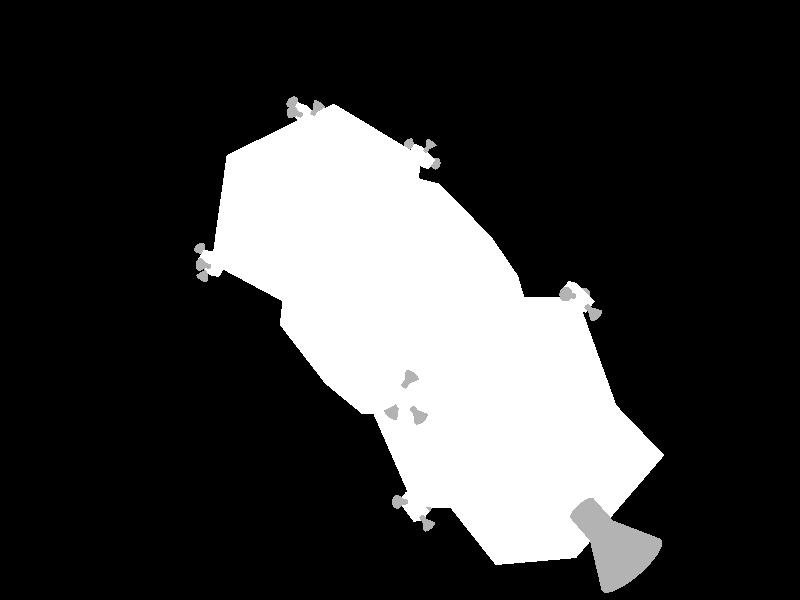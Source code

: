 // Persistence of Vision Ray Tracer Scene Description File
//
//      Title: Aquila Mk I spacecraft
//     Author: Frank Bruder <http://purl.org/net/2008,frankbruder/home>
//  Copyright: 2010 Frank Bruder
//    License: Creative Commons Attribution 3.0 <http://creativecommons.org/licenses/by/3.0/>

#ifndef (Included)
	light_source { <-500, 300, -200> color rgb <1, 1, 1> }
	camera {
	  up image_height*y
	  right image_width*x
	  direction (2*image_height)*z
	  
	  sky <0, 1, 1>
	  
	  location <-14, 6, -10>
	  look_at <0, 0, 0>
	}
#end

// The spacecraft:
// Forward direction is +z
// This is just a rough design sketch.
union {
  
  // Radius of the central octagon prism:
  // Must not be smaller than sqrt(2), or construction won't work.
  #local octagon_radius = sqrt(3); // is just an arbitrary value.
  
  // Length of the central octagon prism:
  #local octagon_length = octagon_radius*sqrt(2-sqrt(2)); // chosen so the faces are squares.
  
  // Length of the connecting polytopes between square and octagonal parts:
  #local connector_length = sqrt(1/2); // is just an arbitrary value.
  // use  octagon_radius-1 , for 45 degree angles.
  // use  sqrt(3-pow(octagon_radius-1, 2)) , for equilateral triangles.
  
  // Connecting polytope between square and octagonal parts:
  // This is not cut at the octagonal end, since it will be used in an
  // intersection anyways.
  #local connector = intersection {
    plane { -z, 0 }
    #local c = 0;
    #while (c < 4)
      plane { < 0,  1, 1-octagon_radius>, 0 translate y rotate <0, 0, 90*c> }
      plane { y, 0
        matrix <1, -1+octagon_radius, 1, -1, 1, 0, 1-sqrt(1/2)*octagon_radius, -1+sqrt(1/2)*octagon_radius, 1, -1, 1, 0>
        rotate <0, 0, 90*c>
      }
      plane { y, 0
        matrix <1, -1+octagon_radius, 1, -1, 1, 0, 1-sqrt(1/2)*octagon_radius, -1+sqrt(1/2)*octagon_radius, 1, -1, 1, 0>
        scale <-1, 1, 1>
        rotate <0, 0, 90*c>
      }
      #local c = c + 1;
    #end
    scale <1, 1, connector_length>
  }
  
  // Here we construct the middle piece consisting of an octagon prism
  // and connecters at both ends.
  // (To do: Windows)
  intersection {
    #local c = 0;
    #while (c < 8)
      plane { y, 0 rotate <0, 0, 22.5> translate <0, octagon_radius, 0> rotate <0, 0, 45*c> }
      #local c = c + 1;
    #end
    object { connector translate <0, 0, -octagon_length/2-connector_length> }
    object { connector translate <0, 0, -octagon_length/2-connector_length> rotate <180, 0, 45> }
    bounded_by { cylinder { <0, 0, -octagon_length/2-connector_length>, <0, 0, octagon_length/2+connector_length>, octagon_radius } }
  }
  
  // A cube of side length 2 with pyramids on four sides:
  // Thruster aggregates will be placed at the pyramid tips.
  #local thruster_block = intersection {
    plane { -z, 1 }
    plane {  z, 1 }
    plane { <-1, -1,  0>, 0 translate <-1, -1,  0> }
    plane { <-1,  1,  0>, 0 translate <-1,  1,  0> }
    plane { < 1,  1,  0>, 0 translate < 1,  1,  0> }
    plane { < 1, -1,  0>, 0 translate < 1, -1,  0> }
    plane { < 0, -1, -1>, 0 translate < 0, -1, -1> }
    plane { <-1,  0, -1>, 0 translate <-1,  0, -1> }
    plane { < 1,  0, -1>, 0 translate < 1,  0, -1> }
    plane { < 0,  1, -1>, 0 translate < 0,  1, -1> }
    plane { < 0, -1,  1>, 0 translate < 0, -1,  1> }
    plane { <-1,  0,  1>, 0 translate <-1,  0,  1> }
    plane { < 1,  0,  1>, 0 translate < 1,  0,  1> }
    plane { < 0,  1,  1>, 0 translate < 0,  1,  1> }
    bounded_by { box { <-2, -2, -1>, <2, 2, 1> } }
  }
  
  // A simple thruster:
  #local thruster = union {
    cone { <0, 0, 0>, 0, <0, 0, -2>, 1 open hollow }
    cylinder { <0, 0, 0>, <0, 0, -2*0.4>, 0.4 open hollow }
    pigment { rgb 0.7 }
  }
  
  // Aft thruster block and main thruster:
  union {
    object { thruster_block }
    
    // Aggregate of four manoeuvering thrusters on pyramid tip,
    // to be used four times:
    #local thruster_aggregate = union {
      box { <-1, -1, -2>, <1, 1, 2> }
      object { thruster translate <0, 0, -2> }
      object { thruster rotate <0, 90, 0> translate <-1, 0, 0> }
      object { thruster rotate <0, 270, 0> translate <1, 0, 1> }
      scale 0.1
      translate <0, 2, 0>
    }
    object { thruster_aggregate }
    object { thruster_aggregate rotate  90*z }
    object { thruster_aggregate rotate 180*z }
    object { thruster_aggregate rotate 270*z }
    
    box { <-1, -1, -1>, <1, 1, -2> }
    
    // The main thruster is just a larger copy of the manoeuvering
    // thruster for now.
    object { thruster scale 0.5 translate <0, 0, -2> }
    
    translate <0, 0, -1-octagon_length/2-connector_length>
  }
  
  // Front thruster block:
  union {
    object { thruster_block }
    
    // Aggregate of four manoeuvering thrusters on pyramid tip,
    // to be used four times:
    // Note that these differ from those on the aft thruster block,
    // since the thruster blocks are rotated by 45 degree relative to
    // each other, but the thrusters are aligned to the same set of
    // main axes.
    #local thruster_aggregate = union {
      box { <-1, -1, -2>, <1, 1, 2> }
      object { thruster translate <0, 0, -2> }
      object { thruster rotate <0, 270, 0> translate <1, 0, 0> }
      object { thruster rotate <90, 0, 0> translate <0, 1, 1> }
      scale 0.1
      rotate <0, 0, 45>
      translate <0, 2, 0>
    }
    object { thruster_aggregate }
    object { thruster_aggregate rotate  90*z }
    object { thruster_aggregate rotate 180*z }
    object { thruster_aggregate rotate 270*z }
    
    translate <0, 0, -1-octagon_length/2-connector_length>
    rotate <180, 0, 45>
  }

  // Just a white texture for now.
  pigment { rgb 1 }
  finish {
    diffuse 1
    ambient 0.1
  }
}